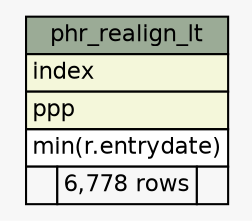 // dot 2.2.1 on Windows 10 10.0
// SchemaSpy rev 590
digraph "phr_realign_lt" {
  graph [
    rankdir="RL"
    bgcolor="#f7f7f7"
    nodesep="0.18"
    ranksep="0.46"
    fontname="Helvetica"
    fontsize="11"
  ];
  node [
    fontname="Helvetica"
    fontsize="11"
    shape="plaintext"
  ];
  edge [
    arrowsize="0.8"
  ];
  "phr_realign_lt" [
    label=<
    <TABLE BORDER="0" CELLBORDER="1" CELLSPACING="0" BGCOLOR="#ffffff">
      <TR><TD COLSPAN="3" BGCOLOR="#9bab96" ALIGN="CENTER">phr_realign_lt</TD></TR>
      <TR><TD PORT="index" COLSPAN="3" BGCOLOR="#f4f7da" ALIGN="LEFT">index</TD></TR>
      <TR><TD PORT="ppp" COLSPAN="3" BGCOLOR="#f4f7da" ALIGN="LEFT">ppp</TD></TR>
      <TR><TD PORT="min(r.entrydate)" COLSPAN="3" ALIGN="LEFT">min(r.entrydate)</TD></TR>
      <TR><TD ALIGN="LEFT" BGCOLOR="#f7f7f7">  </TD><TD ALIGN="RIGHT" BGCOLOR="#f7f7f7">6,778 rows</TD><TD ALIGN="RIGHT" BGCOLOR="#f7f7f7">  </TD></TR>
    </TABLE>>
    URL="tables/phr_realign_lt.html"
    tooltip="phr_realign_lt"
  ];
}

